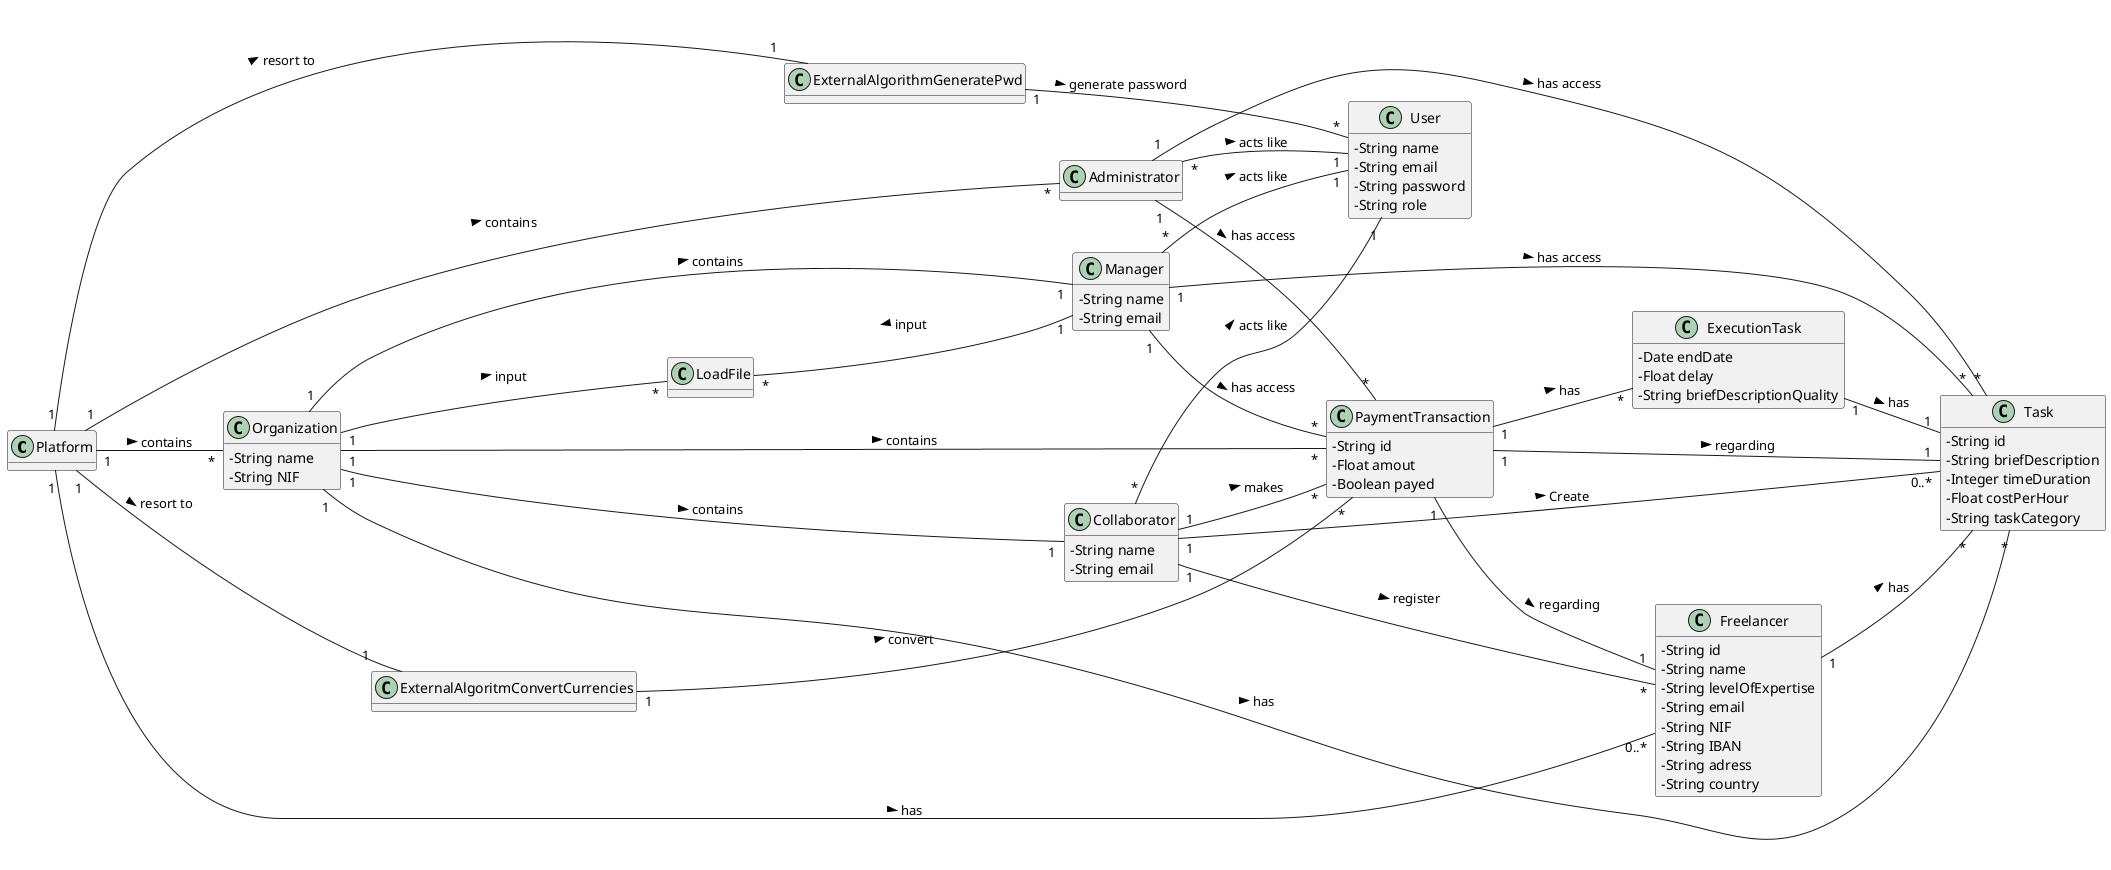 @startuml
skinparam classAttributeIconSize 0
hide methods
left to right direction


class Platform{

}

class LoadFile{

}

class Organization{
-String name
-String NIF
}

class Administrator{

}

class Collaborator {
 -String name
 -String email
}

class User{
-String name
-String email
-String password
-String role
}

class PaymentTransaction {
-String id
-Float amout
-Boolean payed
}

class Task{
-String id
-String briefDescription
-Integer timeDuration
-Float costPerHour
-String taskCategory
}

class ExecutionTask{
-Date endDate
-Float delay
-String briefDescriptionQuality
}

class Manager{
-String name
-String email
}

class Freelancer{
-String id
-String name
-String levelOfExpertise
-String email
-String NIF
-String IBAN
-String adress
-String country
}

class ExternalAlgorithmGeneratePwd{

}

class ExternalAlgoritmConvertCurrencies{

}

Platform"1" -- "*"Organization : contains >
Platform"1" -- "*"Administrator : contains >
Platform"1" -- "1"ExternalAlgorithmGeneratePwd : resort to >
Platform"1" -- "1"ExternalAlgoritmConvertCurrencies : resort to >
Platform"1" -- "0..*"Freelancer : has >

ExternalAlgorithmGeneratePwd"1" -- "*"User : generate password >

Administrator"*" -- "1" User : acts like >
Administrator"1" -- "*"PaymentTransaction : has access >
Administrator"1" -- "*"Task : has access >

ExternalAlgoritmConvertCurrencies"1" -- "*" PaymentTransaction : convert >

Organization"1" -- "1"Collaborator : contains >
Organization"1" -- "*"LoadFile : input >
Organization"1" -- "1"Manager : contains >
Organization"1" -- "*"Task : has >
Organization"1" -- "*"PaymentTransaction : contains >

LoadFile"*" -- "1"Manager : input <

Manager"*" -- "1" User : acts like >
Manager"1" -- "*"PaymentTransaction : has access >
Manager"1" -- "*"Task : has access >

Collaborator"1" -- "*" PaymentTransaction : makes >
Collaborator"*" -- "1" User : acts like >
Collaborator"1" -- "0..*" Task : Create >
Collaborator"1" -- "*" Freelancer : register >


PaymentTransaction"1" -- "1"Freelancer : regarding >
PaymentTransaction"1" -- "1"Task : regarding >
PaymentTransaction"1" -- "*"ExecutionTask : has >

ExecutionTask"1" -- "1"Task: has >

Freelancer"1" -- "*"Task : has >

@enduml
